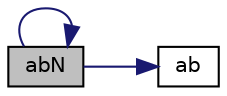 digraph "abN"
{
  edge [fontname="Helvetica",fontsize="10",labelfontname="Helvetica",labelfontsize="10"];
  node [fontname="Helvetica",fontsize="10",shape=record];
  rankdir="LR";
  Node1 [label="abN",height=0.2,width=0.4,color="black", fillcolor="grey75", style="filled" fontcolor="black"];
  Node1 -> Node2 [color="midnightblue",fontsize="10",style="solid",fontname="Helvetica"];
  Node2 [label="ab",height=0.2,width=0.4,color="black", fillcolor="white", style="filled",URL="$BMP_8c.html#a4ad96072d103f64eafaa4bbb81052f42"];
  Node1 -> Node1 [color="midnightblue",fontsize="10",style="solid",fontname="Helvetica"];
}
